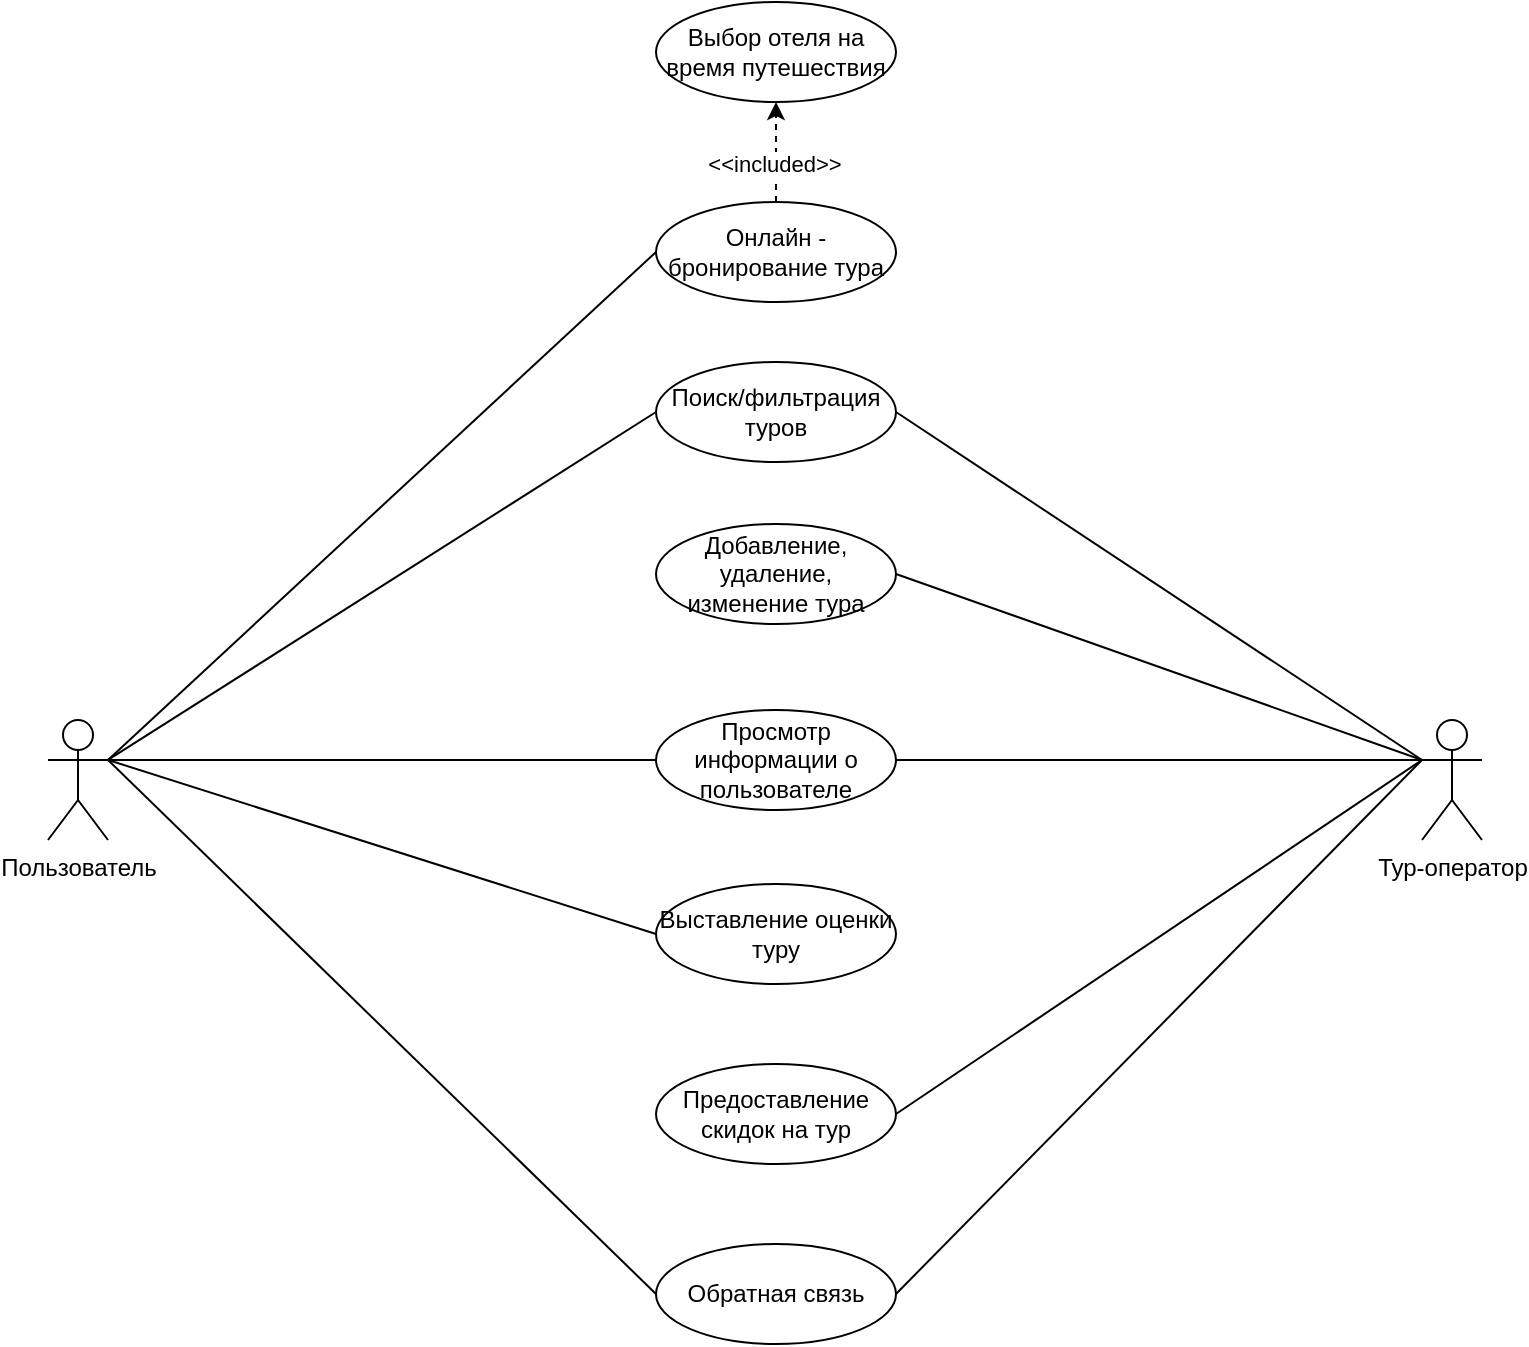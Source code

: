 <mxfile version="23.1.4" type="device">
  <diagram name="Страница — 1" id="LjP-SMXbt3aF3taORO5-">
    <mxGraphModel dx="1042" dy="1746" grid="1" gridSize="10" guides="1" tooltips="1" connect="1" arrows="1" fold="1" page="1" pageScale="1" pageWidth="827" pageHeight="1169" math="0" shadow="0">
      <root>
        <mxCell id="0" />
        <mxCell id="1" parent="0" />
        <mxCell id="Ph3D6FclOzKC584aR-1m-20" style="rounded=0;orthogonalLoop=1;jettySize=auto;html=1;exitX=1;exitY=0.333;exitDx=0;exitDy=0;exitPerimeter=0;entryX=0;entryY=0.5;entryDx=0;entryDy=0;endArrow=none;endFill=0;" parent="1" source="Ph3D6FclOzKC584aR-1m-1" target="Ph3D6FclOzKC584aR-1m-13" edge="1">
          <mxGeometry relative="1" as="geometry" />
        </mxCell>
        <mxCell id="Ph3D6FclOzKC584aR-1m-21" style="rounded=0;orthogonalLoop=1;jettySize=auto;html=1;exitX=1;exitY=0.333;exitDx=0;exitDy=0;exitPerimeter=0;entryX=0;entryY=0.5;entryDx=0;entryDy=0;endArrow=none;endFill=0;" parent="1" source="Ph3D6FclOzKC584aR-1m-1" target="Ph3D6FclOzKC584aR-1m-14" edge="1">
          <mxGeometry relative="1" as="geometry" />
        </mxCell>
        <mxCell id="Ph3D6FclOzKC584aR-1m-22" style="rounded=0;orthogonalLoop=1;jettySize=auto;html=1;exitX=1;exitY=0.333;exitDx=0;exitDy=0;exitPerimeter=0;entryX=0;entryY=0.5;entryDx=0;entryDy=0;endArrow=none;endFill=0;" parent="1" source="Ph3D6FclOzKC584aR-1m-1" target="Ph3D6FclOzKC584aR-1m-16" edge="1">
          <mxGeometry relative="1" as="geometry">
            <mxPoint x="80" y="271" as="sourcePoint" />
          </mxGeometry>
        </mxCell>
        <mxCell id="Ph3D6FclOzKC584aR-1m-23" style="rounded=0;orthogonalLoop=1;jettySize=auto;html=1;exitX=1;exitY=0.333;exitDx=0;exitDy=0;exitPerimeter=0;entryX=0;entryY=0.5;entryDx=0;entryDy=0;endArrow=none;endFill=0;" parent="1" source="Ph3D6FclOzKC584aR-1m-1" target="Ph3D6FclOzKC584aR-1m-17" edge="1">
          <mxGeometry relative="1" as="geometry" />
        </mxCell>
        <mxCell id="Ph3D6FclOzKC584aR-1m-24" style="rounded=0;orthogonalLoop=1;jettySize=auto;html=1;exitX=1;exitY=0.333;exitDx=0;exitDy=0;exitPerimeter=0;entryX=0;entryY=0.5;entryDx=0;entryDy=0;endArrow=none;endFill=0;" parent="1" source="Ph3D6FclOzKC584aR-1m-1" target="Ph3D6FclOzKC584aR-1m-19" edge="1">
          <mxGeometry relative="1" as="geometry" />
        </mxCell>
        <mxCell id="Ph3D6FclOzKC584aR-1m-1" value="Пользователь" style="shape=umlActor;verticalLabelPosition=bottom;verticalAlign=top;html=1;outlineConnect=0;" parent="1" vertex="1">
          <mxGeometry x="50" y="259" width="30" height="60" as="geometry" />
        </mxCell>
        <mxCell id="Ph3D6FclOzKC584aR-1m-25" style="rounded=0;orthogonalLoop=1;jettySize=auto;html=1;exitX=0;exitY=0.333;exitDx=0;exitDy=0;exitPerimeter=0;entryX=1;entryY=0.5;entryDx=0;entryDy=0;endArrow=none;endFill=0;" parent="1" source="Ph3D6FclOzKC584aR-1m-2" target="Ph3D6FclOzKC584aR-1m-13" edge="1">
          <mxGeometry relative="1" as="geometry" />
        </mxCell>
        <mxCell id="Ph3D6FclOzKC584aR-1m-26" style="rounded=0;orthogonalLoop=1;jettySize=auto;html=1;exitX=0;exitY=0.333;exitDx=0;exitDy=0;exitPerimeter=0;entryX=1;entryY=0.5;entryDx=0;entryDy=0;endArrow=none;endFill=0;" parent="1" source="Ph3D6FclOzKC584aR-1m-2" target="Ph3D6FclOzKC584aR-1m-15" edge="1">
          <mxGeometry relative="1" as="geometry" />
        </mxCell>
        <mxCell id="Ph3D6FclOzKC584aR-1m-27" style="edgeStyle=orthogonalEdgeStyle;rounded=0;orthogonalLoop=1;jettySize=auto;html=1;exitX=0;exitY=0.333;exitDx=0;exitDy=0;exitPerimeter=0;entryX=1;entryY=0.5;entryDx=0;entryDy=0;endArrow=none;endFill=0;" parent="1" source="Ph3D6FclOzKC584aR-1m-2" target="Ph3D6FclOzKC584aR-1m-16" edge="1">
          <mxGeometry relative="1" as="geometry" />
        </mxCell>
        <mxCell id="Ph3D6FclOzKC584aR-1m-28" style="rounded=0;orthogonalLoop=1;jettySize=auto;html=1;exitX=0;exitY=0.333;exitDx=0;exitDy=0;exitPerimeter=0;entryX=1;entryY=0.5;entryDx=0;entryDy=0;endArrow=none;endFill=0;" parent="1" source="Ph3D6FclOzKC584aR-1m-2" target="Ph3D6FclOzKC584aR-1m-18" edge="1">
          <mxGeometry relative="1" as="geometry" />
        </mxCell>
        <mxCell id="Ph3D6FclOzKC584aR-1m-29" style="rounded=0;orthogonalLoop=1;jettySize=auto;html=1;exitX=0;exitY=0.333;exitDx=0;exitDy=0;exitPerimeter=0;entryX=1;entryY=0.5;entryDx=0;entryDy=0;endArrow=none;endFill=0;" parent="1" source="Ph3D6FclOzKC584aR-1m-2" target="Ph3D6FclOzKC584aR-1m-19" edge="1">
          <mxGeometry relative="1" as="geometry" />
        </mxCell>
        <mxCell id="Ph3D6FclOzKC584aR-1m-2" value="Тур-оператор" style="shape=umlActor;verticalLabelPosition=bottom;verticalAlign=top;html=1;outlineConnect=0;" parent="1" vertex="1">
          <mxGeometry x="737" y="259" width="30" height="60" as="geometry" />
        </mxCell>
        <mxCell id="Ph3D6FclOzKC584aR-1m-13" value="Поиск/фильтрация туров" style="ellipse;whiteSpace=wrap;html=1;" parent="1" vertex="1">
          <mxGeometry x="354" y="80" width="120" height="50" as="geometry" />
        </mxCell>
        <mxCell id="Ph3D6FclOzKC584aR-1m-14" value="Онлайн - бронирование тура" style="ellipse;whiteSpace=wrap;html=1;" parent="1" vertex="1">
          <mxGeometry x="354" width="120" height="50" as="geometry" />
        </mxCell>
        <mxCell id="Ph3D6FclOzKC584aR-1m-15" value="Добавление, удаление, изменение тура" style="ellipse;whiteSpace=wrap;html=1;" parent="1" vertex="1">
          <mxGeometry x="354" y="161" width="120" height="50" as="geometry" />
        </mxCell>
        <mxCell id="Ph3D6FclOzKC584aR-1m-16" value="Просмотр информации о пользователе" style="ellipse;whiteSpace=wrap;html=1;" parent="1" vertex="1">
          <mxGeometry x="354" y="254" width="120" height="50" as="geometry" />
        </mxCell>
        <mxCell id="Ph3D6FclOzKC584aR-1m-17" value="Выставление оценки туру" style="ellipse;whiteSpace=wrap;html=1;" parent="1" vertex="1">
          <mxGeometry x="354" y="341" width="120" height="50" as="geometry" />
        </mxCell>
        <mxCell id="Ph3D6FclOzKC584aR-1m-18" value="Предоставление скидок на тур" style="ellipse;whiteSpace=wrap;html=1;" parent="1" vertex="1">
          <mxGeometry x="354" y="431" width="120" height="50" as="geometry" />
        </mxCell>
        <mxCell id="Ph3D6FclOzKC584aR-1m-19" value="Обратная связь" style="ellipse;whiteSpace=wrap;html=1;" parent="1" vertex="1">
          <mxGeometry x="354" y="521" width="120" height="50" as="geometry" />
        </mxCell>
        <mxCell id="xUjIr0zmXEzRes3bGRXC-2" style="edgeStyle=orthogonalEdgeStyle;rounded=0;orthogonalLoop=1;jettySize=auto;html=1;dashed=1;entryX=0.5;entryY=1;entryDx=0;entryDy=0;exitX=0.5;exitY=0;exitDx=0;exitDy=0;" parent="1" source="Ph3D6FclOzKC584aR-1m-14" target="xUjIr0zmXEzRes3bGRXC-1" edge="1">
          <mxGeometry relative="1" as="geometry">
            <mxPoint x="300" y="-30" as="sourcePoint" />
          </mxGeometry>
        </mxCell>
        <mxCell id="xUjIr0zmXEzRes3bGRXC-3" value="&amp;lt;&amp;lt;included&amp;gt;&amp;gt;" style="edgeLabel;html=1;align=center;verticalAlign=middle;resizable=0;points=[];" parent="xUjIr0zmXEzRes3bGRXC-2" vertex="1" connectable="0">
          <mxGeometry x="-0.216" y="1" relative="1" as="geometry">
            <mxPoint as="offset" />
          </mxGeometry>
        </mxCell>
        <mxCell id="xUjIr0zmXEzRes3bGRXC-1" value="Выбор отеля на время путешествия" style="ellipse;whiteSpace=wrap;html=1;" parent="1" vertex="1">
          <mxGeometry x="354" y="-100" width="120" height="50" as="geometry" />
        </mxCell>
      </root>
    </mxGraphModel>
  </diagram>
</mxfile>
